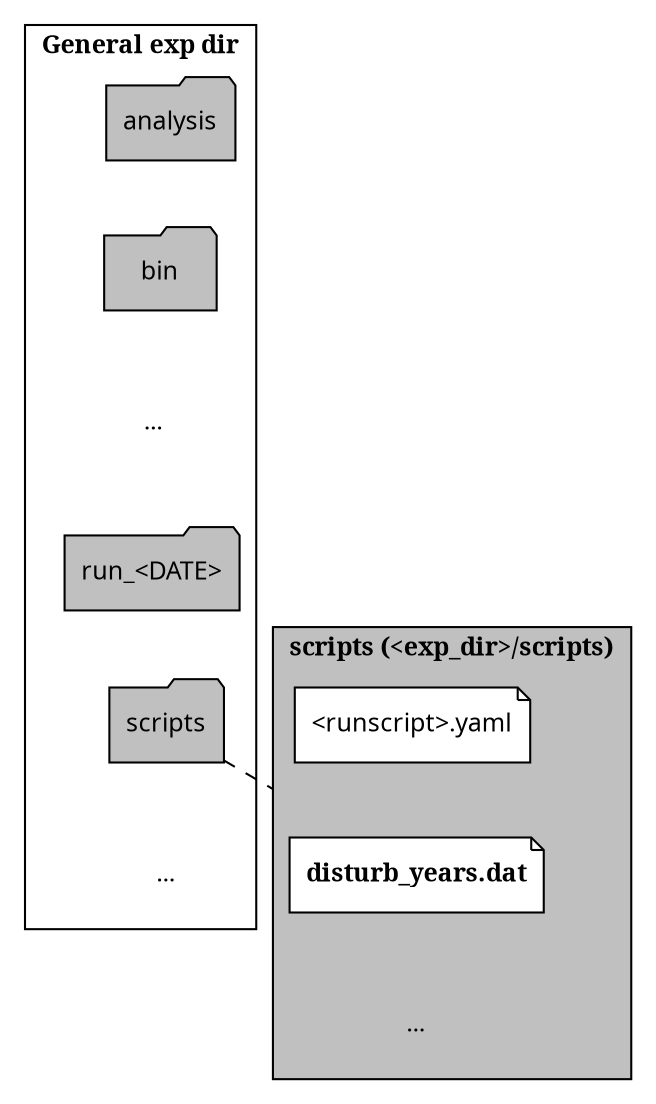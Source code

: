 digraph "echam_disturbance" {
    size="10.0";
    graph [fontname="Verdana", fontsize="12"];
    node [fontname="Verdana", fontsize="12"];
    edge [fontname="Sans", fontsize="12"];
    rankdir="TB";
    compound=true;

    # GENERAL FOLDER SUBGROUP
    subgraph cluster0
    {
        label="General exp dir";
        node [style=filled];
        fontname="bold";
        color=black;

        # SUBFOLDERS
        ane [label="analysis", shape="folder", fillcolor="gray", style=filled];
        bie [label="bin", shape="folder", fillcolor="gray", style=filled];
        dt1 [label="...", shape="none", size=15, fillcolor="white"];
        rue [label="run_<DATE>", shape="folder", fillcolor="gray", style=filled];
        sce [label="scripts", shape="folder", fillcolor="gray", style=filled];
        dt2 [label="...", shape="none", size=15, fillcolor="white"];

        # VERTICAL ALIGNMENT OF SUBFOLDERS
        ane -> bie -> dt1 -> rue -> sce -> dt2[style=invis];
    }

    # SCRIPS FOLDER SUBGROUP
    subgraph cluster1
    {
        label="scripts (<exp_dir>/scripts)";
        node [style=filled];
        fontname="bold";
        style=filled;
        color=black;
        fillcolor=gray;

        # SUBFOLDERS
        run [label="<runscript>.yaml", shape="note", fillcolor="white", style=filled];
        diy [label="disturb_years.dat", shape="note", fontname="bold", fillcolor="white", style=filled];
        pt3 [label="...", shape="none", size=15, fillcolor="gray"];

        # VERTICAL ALIGNMENT OF SUBFOLDERS
        run -> diy -> pt3[style=invis];
    }

    # LINK SCRIPTS FOLDER WITH THE SCRIPTS FOLDER GROUP (DASHED LINE). lhead_cluster MAKES THE LINE TO STOP AT THE SCRIPTS FODLER CLUSTER
    sce -> diy[lhead=cluster1, dir=none, style=dashed, constrain=false];
    ane -> run[style=invis];
}
